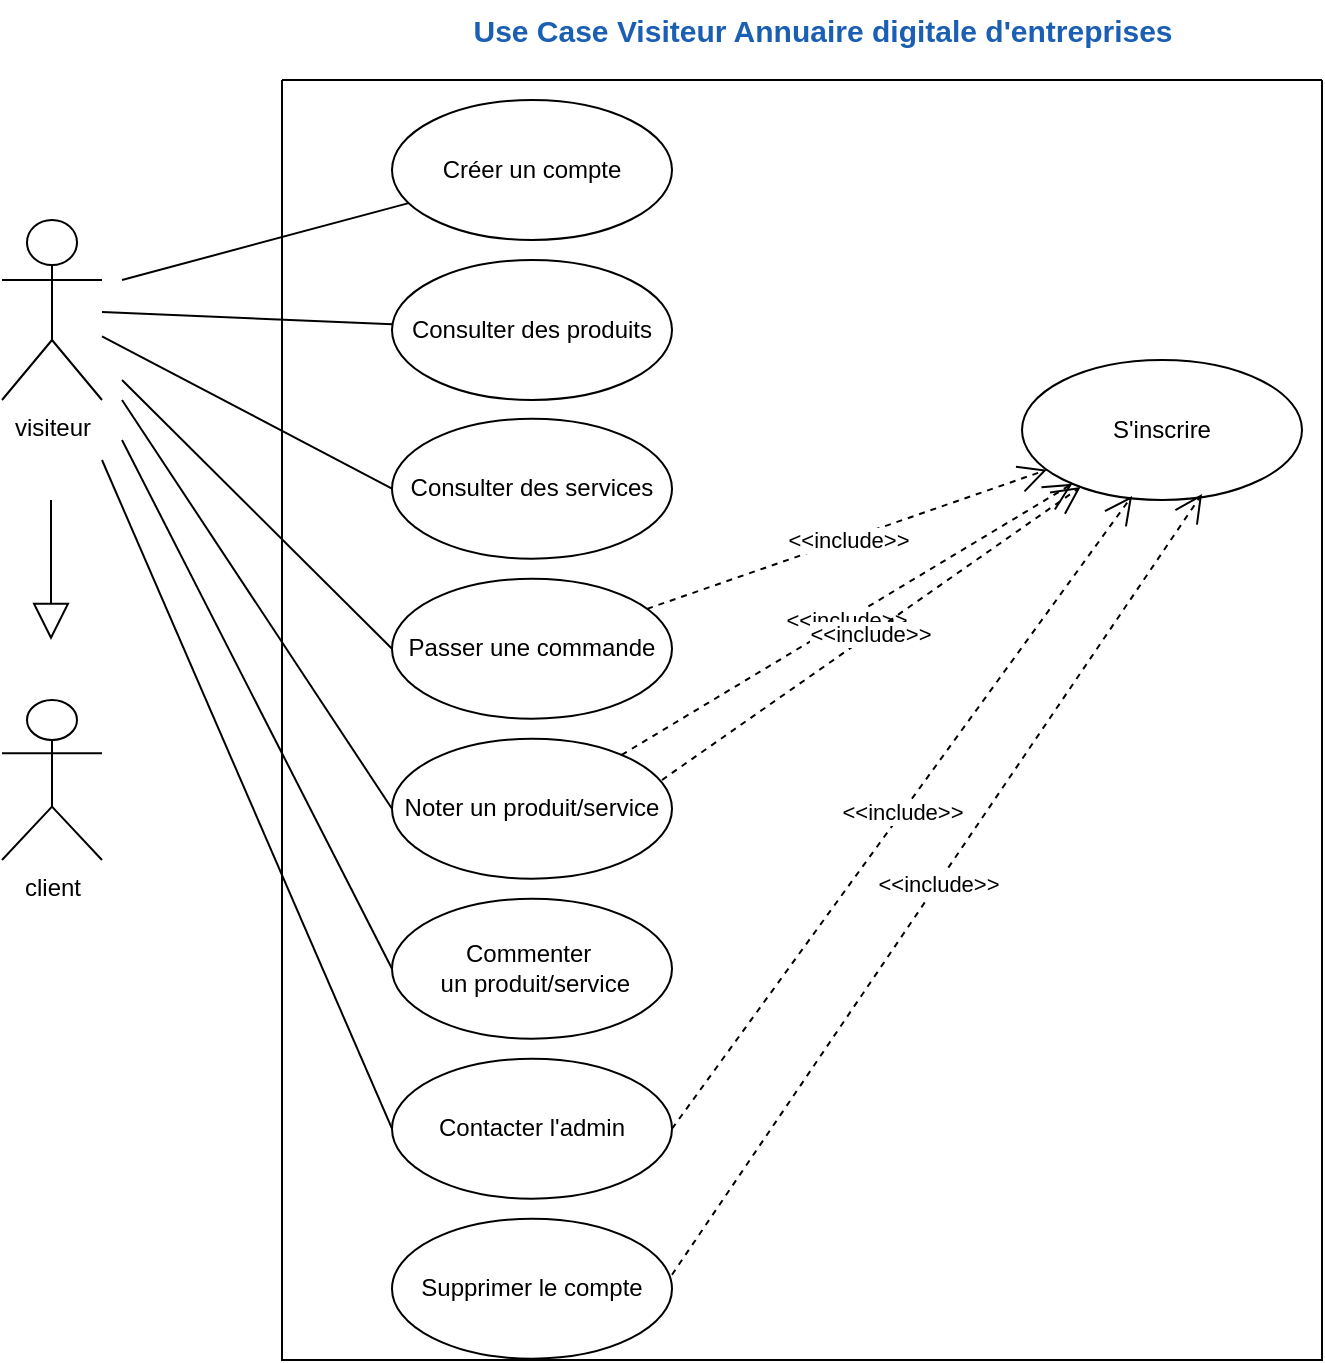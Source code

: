 <mxfile version="24.7.5">
  <diagram name="Page-1" id="bUEUwU-Q62BYzUw0XERP">
    <mxGraphModel dx="880" dy="1578" grid="1" gridSize="10" guides="1" tooltips="1" connect="1" arrows="1" fold="1" page="1" pageScale="1" pageWidth="850" pageHeight="1100" math="0" shadow="0">
      <root>
        <mxCell id="0" />
        <mxCell id="1" parent="0" />
        <mxCell id="_1SP2gPX3ro1V0lYQWk0-1" value="visiteur" style="shape=umlActor;verticalLabelPosition=bottom;verticalAlign=top;html=1;outlineConnect=0;" parent="1" vertex="1">
          <mxGeometry x="50" y="70" width="50" height="90" as="geometry" />
        </mxCell>
        <mxCell id="_1SP2gPX3ro1V0lYQWk0-5" value="client" style="shape=umlActor;verticalLabelPosition=bottom;verticalAlign=top;html=1;outlineConnect=0;" parent="1" vertex="1">
          <mxGeometry x="50" y="310" width="50" height="80" as="geometry" />
        </mxCell>
        <mxCell id="_1SP2gPX3ro1V0lYQWk0-7" value="" style="endArrow=block;endSize=16;endFill=0;html=1;rounded=0;" parent="1" edge="1">
          <mxGeometry width="160" relative="1" as="geometry">
            <mxPoint x="74.5" y="210" as="sourcePoint" />
            <mxPoint x="74.5" y="280" as="targetPoint" />
          </mxGeometry>
        </mxCell>
        <mxCell id="_1SP2gPX3ro1V0lYQWk0-16" value="" style="swimlane;startSize=0;" parent="1" vertex="1">
          <mxGeometry x="190" width="520" height="640" as="geometry" />
        </mxCell>
        <mxCell id="_1SP2gPX3ro1V0lYQWk0-17" value="Consulter des produits" style="ellipse;whiteSpace=wrap;html=1;" parent="_1SP2gPX3ro1V0lYQWk0-16" vertex="1">
          <mxGeometry x="55" y="90" width="140" height="70" as="geometry" />
        </mxCell>
        <mxCell id="_1SP2gPX3ro1V0lYQWk0-29" value="S&#39;inscrire" style="ellipse;whiteSpace=wrap;html=1;" parent="_1SP2gPX3ro1V0lYQWk0-16" vertex="1">
          <mxGeometry x="370" y="140" width="140" height="70" as="geometry" />
        </mxCell>
        <mxCell id="_1SP2gPX3ro1V0lYQWk0-47" value="&amp;lt;&amp;lt;include&amp;gt;&amp;gt;" style="endArrow=open;endSize=12;dashed=1;html=1;rounded=0;" parent="_1SP2gPX3ro1V0lYQWk0-16" source="_1SP2gPX3ro1V0lYQWk0-20" target="_1SP2gPX3ro1V0lYQWk0-29" edge="1">
          <mxGeometry width="160" relative="1" as="geometry">
            <mxPoint x="235" y="71.89" as="sourcePoint" />
            <mxPoint x="454.578" y="178.113" as="targetPoint" />
          </mxGeometry>
        </mxCell>
        <mxCell id="_1SP2gPX3ro1V0lYQWk0-48" value="&amp;lt;&amp;lt;include&amp;gt;&amp;gt;" style="endArrow=open;endSize=12;dashed=1;html=1;rounded=0;" parent="_1SP2gPX3ro1V0lYQWk0-16" source="_1SP2gPX3ro1V0lYQWk0-19" target="_1SP2gPX3ro1V0lYQWk0-29" edge="1">
          <mxGeometry width="160" relative="1" as="geometry">
            <mxPoint x="170" y="133.5" as="sourcePoint" />
            <mxPoint x="390" y="240" as="targetPoint" />
          </mxGeometry>
        </mxCell>
        <mxCell id="_1SP2gPX3ro1V0lYQWk0-49" value="&amp;lt;&amp;lt;include&amp;gt;&amp;gt;" style="endArrow=open;endSize=12;dashed=1;html=1;rounded=0;" parent="_1SP2gPX3ro1V0lYQWk0-16" target="_1SP2gPX3ro1V0lYQWk0-29" edge="1">
          <mxGeometry width="160" relative="1" as="geometry">
            <mxPoint x="190" y="350" as="sourcePoint" />
            <mxPoint x="390" y="466.5" as="targetPoint" />
          </mxGeometry>
        </mxCell>
        <mxCell id="_1SP2gPX3ro1V0lYQWk0-51" value="&amp;lt;&amp;lt;include&amp;gt;&amp;gt;" style="endArrow=open;endSize=12;dashed=1;html=1;rounded=0;exitX=1;exitY=0.4;exitDx=0;exitDy=0;exitPerimeter=0;entryX=0.643;entryY=0.957;entryDx=0;entryDy=0;entryPerimeter=0;" parent="_1SP2gPX3ro1V0lYQWk0-16" source="_1SP2gPX3ro1V0lYQWk0-28" target="_1SP2gPX3ro1V0lYQWk0-29" edge="1">
          <mxGeometry width="160" relative="1" as="geometry">
            <mxPoint x="170" y="522" as="sourcePoint" />
            <mxPoint x="384" y="290" as="targetPoint" />
          </mxGeometry>
        </mxCell>
        <mxCell id="_1SP2gPX3ro1V0lYQWk0-50" value="&amp;lt;&amp;lt;include&amp;gt;&amp;gt;" style="endArrow=open;endSize=12;dashed=1;html=1;rounded=0;exitX=1;exitY=0.5;exitDx=0;exitDy=0;entryX=0.393;entryY=0.971;entryDx=0;entryDy=0;entryPerimeter=0;" parent="_1SP2gPX3ro1V0lYQWk0-16" source="_1SP2gPX3ro1V0lYQWk0-27" target="_1SP2gPX3ro1V0lYQWk0-29" edge="1">
          <mxGeometry width="160" relative="1" as="geometry">
            <mxPoint x="200" y="390" as="sourcePoint" />
            <mxPoint x="409" y="243" as="targetPoint" />
          </mxGeometry>
        </mxCell>
        <mxCell id="_1SP2gPX3ro1V0lYQWk0-18" value="Consulter des services" style="ellipse;whiteSpace=wrap;html=1;" parent="_1SP2gPX3ro1V0lYQWk0-16" vertex="1">
          <mxGeometry x="55" y="169.35" width="140" height="70" as="geometry" />
        </mxCell>
        <mxCell id="_1SP2gPX3ro1V0lYQWk0-19" value="Passer une commande" style="ellipse;whiteSpace=wrap;html=1;" parent="_1SP2gPX3ro1V0lYQWk0-16" vertex="1">
          <mxGeometry x="55" y="249.35" width="140" height="70" as="geometry" />
        </mxCell>
        <mxCell id="_1SP2gPX3ro1V0lYQWk0-20" value="Noter un produit/service" style="ellipse;whiteSpace=wrap;html=1;" parent="_1SP2gPX3ro1V0lYQWk0-16" vertex="1">
          <mxGeometry x="55" y="329.35" width="140" height="70" as="geometry" />
        </mxCell>
        <mxCell id="_1SP2gPX3ro1V0lYQWk0-26" value="&lt;div&gt;Commenter&amp;nbsp;&lt;/div&gt;&lt;div&gt;&amp;nbsp;un produit/service&lt;/div&gt;" style="ellipse;whiteSpace=wrap;html=1;" parent="_1SP2gPX3ro1V0lYQWk0-16" vertex="1">
          <mxGeometry x="55" y="409.35" width="140" height="70" as="geometry" />
        </mxCell>
        <mxCell id="_1SP2gPX3ro1V0lYQWk0-27" value="Contacter l&#39;admin" style="ellipse;whiteSpace=wrap;html=1;" parent="_1SP2gPX3ro1V0lYQWk0-16" vertex="1">
          <mxGeometry x="55" y="489.35" width="140" height="70" as="geometry" />
        </mxCell>
        <mxCell id="_1SP2gPX3ro1V0lYQWk0-28" value="Supprimer le compte" style="ellipse;whiteSpace=wrap;html=1;" parent="_1SP2gPX3ro1V0lYQWk0-16" vertex="1">
          <mxGeometry x="55" y="569.35" width="140" height="70" as="geometry" />
        </mxCell>
        <mxCell id="_1SP2gPX3ro1V0lYQWk0-43" value="" style="endArrow=none;html=1;rounded=0;entryX=0;entryY=0.5;entryDx=0;entryDy=0;" parent="_1SP2gPX3ro1V0lYQWk0-16" target="_1SP2gPX3ro1V0lYQWk0-20" edge="1">
          <mxGeometry relative="1" as="geometry">
            <mxPoint x="-80" y="160" as="sourcePoint" />
            <mxPoint x="87" y="191.35" as="targetPoint" />
          </mxGeometry>
        </mxCell>
        <mxCell id="_1SP2gPX3ro1V0lYQWk0-44" value="" style="endArrow=none;html=1;rounded=0;entryX=0;entryY=0.5;entryDx=0;entryDy=0;" parent="_1SP2gPX3ro1V0lYQWk0-16" target="_1SP2gPX3ro1V0lYQWk0-26" edge="1">
          <mxGeometry relative="1" as="geometry">
            <mxPoint x="-80" y="180" as="sourcePoint" />
            <mxPoint x="45" y="414.35" as="targetPoint" />
          </mxGeometry>
        </mxCell>
        <mxCell id="_1SP2gPX3ro1V0lYQWk0-45" value="" style="endArrow=none;html=1;rounded=0;entryX=0;entryY=0.5;entryDx=0;entryDy=0;" parent="_1SP2gPX3ro1V0lYQWk0-16" target="_1SP2gPX3ro1V0lYQWk0-27" edge="1">
          <mxGeometry relative="1" as="geometry">
            <mxPoint x="-90" y="190" as="sourcePoint" />
            <mxPoint x="65" y="484.35" as="targetPoint" />
          </mxGeometry>
        </mxCell>
        <mxCell id="SZk2A1mEkm47gknhFR_O-1" value="Créer un compte" style="ellipse;whiteSpace=wrap;html=1;" vertex="1" parent="_1SP2gPX3ro1V0lYQWk0-16">
          <mxGeometry x="55" y="10" width="140" height="70" as="geometry" />
        </mxCell>
        <mxCell id="_1SP2gPX3ro1V0lYQWk0-53" value="&lt;b&gt;&lt;font style=&quot;font-size: 15px;&quot; color=&quot;#1a5fb4&quot;&gt;Use Case Visiteur Annuaire digitale d&#39;entreprises&lt;/font&gt;&lt;/b&gt;" style="text;html=1;align=center;verticalAlign=middle;resizable=0;points=[];autosize=1;strokeColor=none;fillColor=none;" parent="1" vertex="1">
          <mxGeometry x="275" y="-40" width="370" height="30" as="geometry" />
        </mxCell>
        <mxCell id="_1SP2gPX3ro1V0lYQWk0-41" value="" style="endArrow=none;html=1;rounded=0;entryX=0;entryY=0.5;entryDx=0;entryDy=0;" parent="1" source="_1SP2gPX3ro1V0lYQWk0-1" target="_1SP2gPX3ro1V0lYQWk0-18" edge="1">
          <mxGeometry relative="1" as="geometry">
            <mxPoint x="100" y="197.291" as="sourcePoint" />
            <mxPoint x="257" y="181.35" as="targetPoint" />
          </mxGeometry>
        </mxCell>
        <mxCell id="_1SP2gPX3ro1V0lYQWk0-42" value="" style="endArrow=none;html=1;rounded=0;entryX=0;entryY=0.5;entryDx=0;entryDy=0;" parent="1" target="_1SP2gPX3ro1V0lYQWk0-19" edge="1">
          <mxGeometry relative="1" as="geometry">
            <mxPoint x="110" y="150" as="sourcePoint" />
            <mxPoint x="267" y="191.35" as="targetPoint" />
          </mxGeometry>
        </mxCell>
        <mxCell id="_1SP2gPX3ro1V0lYQWk0-30" value="" style="endArrow=none;html=1;rounded=0;" parent="1" source="_1SP2gPX3ro1V0lYQWk0-1" target="_1SP2gPX3ro1V0lYQWk0-17" edge="1">
          <mxGeometry relative="1" as="geometry">
            <mxPoint x="100" y="178.1" as="sourcePoint" />
            <mxPoint x="252.39" y="140.002" as="targetPoint" />
          </mxGeometry>
        </mxCell>
        <mxCell id="SZk2A1mEkm47gknhFR_O-3" value="" style="endArrow=none;html=1;rounded=0;" edge="1" parent="1" target="SZk2A1mEkm47gknhFR_O-1">
          <mxGeometry relative="1" as="geometry">
            <mxPoint x="110" y="100" as="sourcePoint" />
            <mxPoint x="255" y="132" as="targetPoint" />
          </mxGeometry>
        </mxCell>
      </root>
    </mxGraphModel>
  </diagram>
</mxfile>
